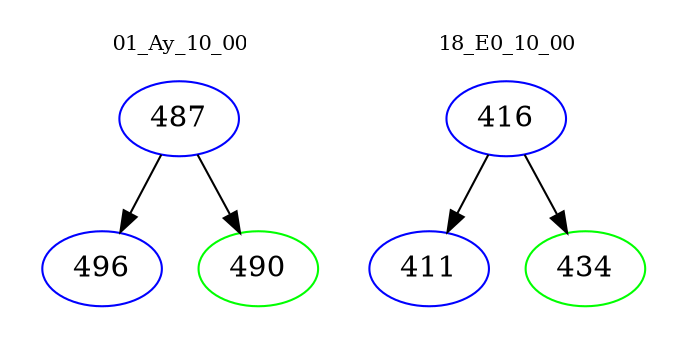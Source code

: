 digraph{
subgraph cluster_0 {
color = white
label = "01_Ay_10_00";
fontsize=10;
T0_487 [label="487", color="blue"]
T0_487 -> T0_496 [color="black"]
T0_496 [label="496", color="blue"]
T0_487 -> T0_490 [color="black"]
T0_490 [label="490", color="green"]
}
subgraph cluster_1 {
color = white
label = "18_E0_10_00";
fontsize=10;
T1_416 [label="416", color="blue"]
T1_416 -> T1_411 [color="black"]
T1_411 [label="411", color="blue"]
T1_416 -> T1_434 [color="black"]
T1_434 [label="434", color="green"]
}
}
